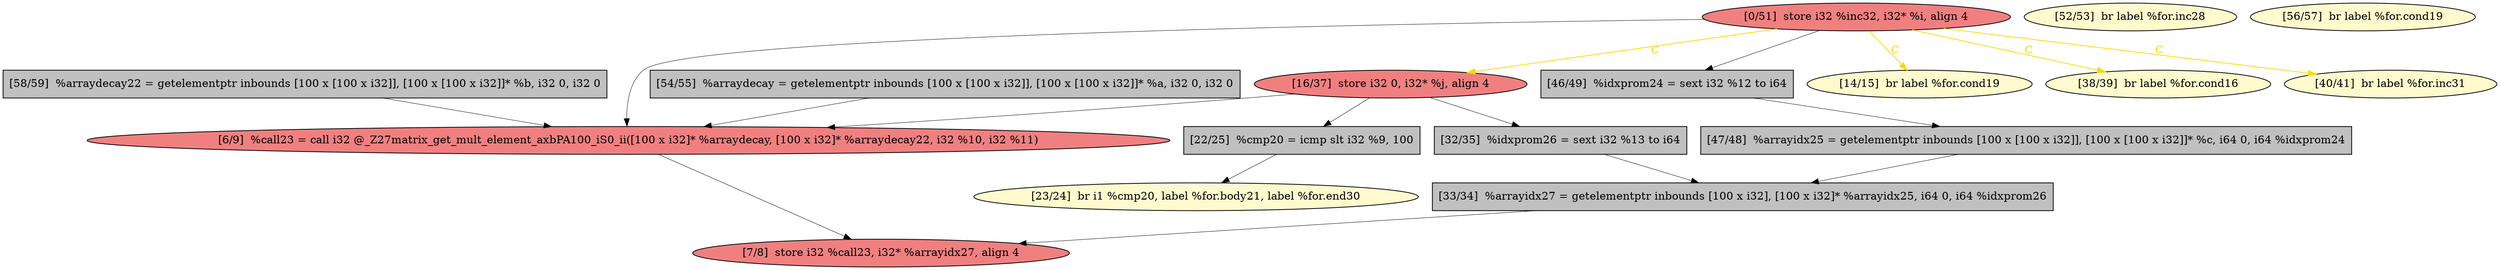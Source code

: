 
digraph G {


node1173 [fillcolor=grey,label="[58/59]  %arraydecay22 = getelementptr inbounds [100 x [100 x i32]], [100 x [100 x i32]]* %b, i32 0, i32 0",shape=rectangle,style=filled ]
node1175 [fillcolor=lemonchiffon,label="[52/53]  br label %for.inc28",shape=ellipse,style=filled ]
node1169 [fillcolor=lightcoral,label="[0/51]  store i32 %inc32, i32* %i, align 4",shape=ellipse,style=filled ]
node1172 [fillcolor=lemonchiffon,label="[14/15]  br label %for.cond19",shape=ellipse,style=filled ]
node1183 [fillcolor=grey,label="[22/25]  %cmp20 = icmp slt i32 %9, 100",shape=rectangle,style=filled ]
node1168 [fillcolor=lemonchiffon,label="[23/24]  br i1 %cmp20, label %for.body21, label %for.end30",shape=ellipse,style=filled ]
node1174 [fillcolor=lightcoral,label="[7/8]  store i32 %call23, i32* %arrayidx27, align 4",shape=ellipse,style=filled ]
node1178 [fillcolor=lemonchiffon,label="[38/39]  br label %for.cond16",shape=ellipse,style=filled ]
node1179 [fillcolor=lightcoral,label="[16/37]  store i32 0, i32* %j, align 4",shape=ellipse,style=filled ]
node1171 [fillcolor=grey,label="[54/55]  %arraydecay = getelementptr inbounds [100 x [100 x i32]], [100 x [100 x i32]]* %a, i32 0, i32 0",shape=rectangle,style=filled ]
node1176 [fillcolor=lemonchiffon,label="[40/41]  br label %for.inc31",shape=ellipse,style=filled ]
node1177 [fillcolor=grey,label="[47/48]  %arrayidx25 = getelementptr inbounds [100 x [100 x i32]], [100 x [100 x i32]]* %c, i64 0, i64 %idxprom24",shape=rectangle,style=filled ]
node1184 [fillcolor=lightcoral,label="[6/9]  %call23 = call i32 @_Z27matrix_get_mult_element_axbPA100_iS0_ii([100 x i32]* %arraydecay, [100 x i32]* %arraydecay22, i32 %10, i32 %11)",shape=ellipse,style=filled ]
node1180 [fillcolor=grey,label="[32/35]  %idxprom26 = sext i32 %13 to i64",shape=rectangle,style=filled ]
node1181 [fillcolor=grey,label="[46/49]  %idxprom24 = sext i32 %12 to i64",shape=rectangle,style=filled ]
node1170 [fillcolor=lemonchiffon,label="[56/57]  br label %for.cond19",shape=ellipse,style=filled ]
node1182 [fillcolor=grey,label="[33/34]  %arrayidx27 = getelementptr inbounds [100 x i32], [100 x i32]* %arrayidx25, i64 0, i64 %idxprom26",shape=rectangle,style=filled ]

node1182->node1174 [style=solid,color=black,label="",penwidth=0.5,fontcolor=black ]
node1181->node1177 [style=solid,color=black,label="",penwidth=0.5,fontcolor=black ]
node1180->node1182 [style=solid,color=black,label="",penwidth=0.5,fontcolor=black ]
node1169->node1172 [style=solid,color=gold,label="C",penwidth=1.0,fontcolor=gold ]
node1169->node1176 [style=solid,color=gold,label="C",penwidth=1.0,fontcolor=gold ]
node1179->node1180 [style=solid,color=black,label="",penwidth=0.5,fontcolor=black ]
node1169->node1184 [style=solid,color=black,label="",penwidth=0.5,fontcolor=black ]
node1179->node1184 [style=solid,color=black,label="",penwidth=0.5,fontcolor=black ]
node1169->node1181 [style=solid,color=black,label="",penwidth=0.5,fontcolor=black ]
node1173->node1184 [style=solid,color=black,label="",penwidth=0.5,fontcolor=black ]
node1169->node1179 [style=solid,color=gold,label="C",penwidth=1.0,fontcolor=gold ]
node1183->node1168 [style=solid,color=black,label="",penwidth=0.5,fontcolor=black ]
node1184->node1174 [style=solid,color=black,label="",penwidth=0.5,fontcolor=black ]
node1169->node1178 [style=solid,color=gold,label="C",penwidth=1.0,fontcolor=gold ]
node1171->node1184 [style=solid,color=black,label="",penwidth=0.5,fontcolor=black ]
node1179->node1183 [style=solid,color=black,label="",penwidth=0.5,fontcolor=black ]
node1177->node1182 [style=solid,color=black,label="",penwidth=0.5,fontcolor=black ]


}
